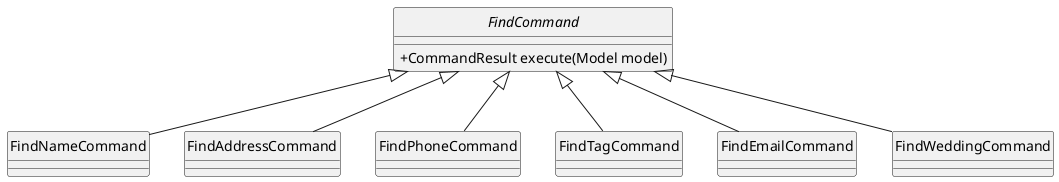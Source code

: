 @startuml
'abstract        abstract
'abstract class  "abstract class"
'annotation      annotation
'circle          circle
'()              circle_short_form
'class           class
'class           class_stereo  <<stereotype>>
'diamond         diamond
'<>              diamond_short_form
'entity          entity
'enum            enum
'exception       exception
'interface       interface
'metaclass       metaclass
'protocol        protocol
'stereotype      stereotype
'struct          struct
hide circle
skinparam classAttributeIconSize 0

abstract class FindCommand {
+ CommandResult execute(Model model)
}
class FindNameCommand extends FindCommand
class FindAddressCommand extends FindCommand
class FindPhoneCommand extends FindCommand
class FindTagCommand extends FindCommand
class FindEmailCommand extends FindCommand
class FindWeddingCommand extends FindCommand


@enduml